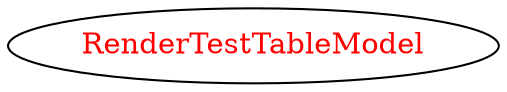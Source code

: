 digraph dependencyGraph {
 concentrate=true;
 ranksep="2.0";
 rankdir="LR"; 
 splines="ortho";
"RenderTestTableModel" [fontcolor="red"];
}